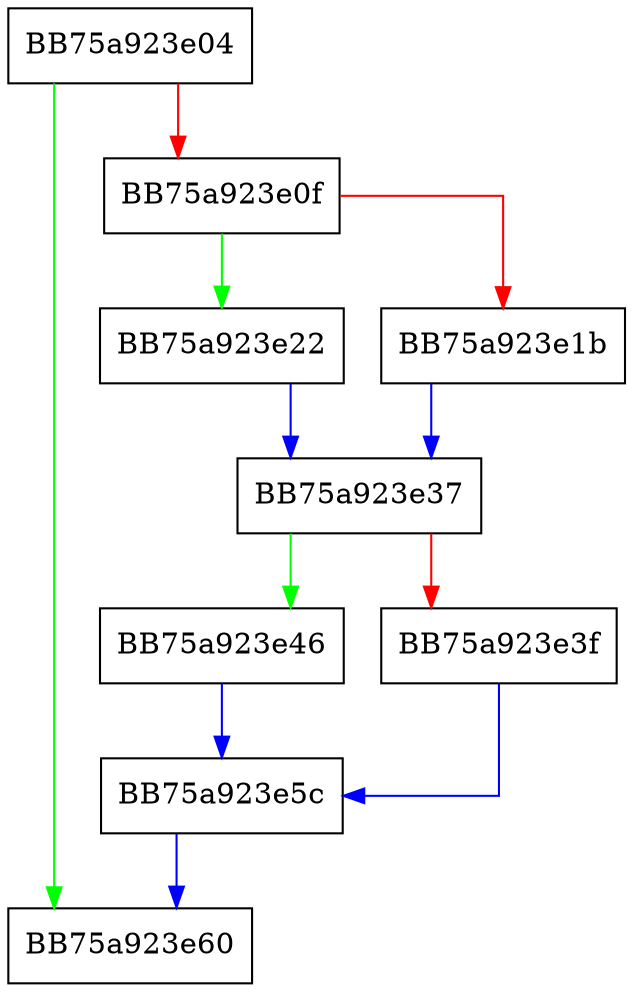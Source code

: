 digraph get_recent_violation_rate {
  node [shape="box"];
  graph [splines=ortho];
  BB75a923e04 -> BB75a923e60 [color="green"];
  BB75a923e04 -> BB75a923e0f [color="red"];
  BB75a923e0f -> BB75a923e22 [color="green"];
  BB75a923e0f -> BB75a923e1b [color="red"];
  BB75a923e1b -> BB75a923e37 [color="blue"];
  BB75a923e22 -> BB75a923e37 [color="blue"];
  BB75a923e37 -> BB75a923e46 [color="green"];
  BB75a923e37 -> BB75a923e3f [color="red"];
  BB75a923e3f -> BB75a923e5c [color="blue"];
  BB75a923e46 -> BB75a923e5c [color="blue"];
  BB75a923e5c -> BB75a923e60 [color="blue"];
}